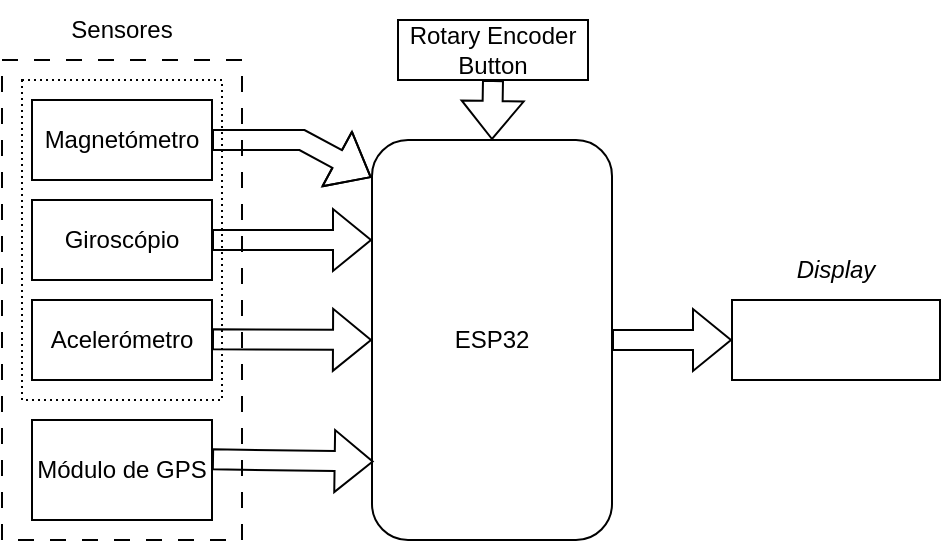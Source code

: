 <mxfile version="26.2.15">
  <diagram name="Page-1" id="Vd23wYIWmEqokm95YpLM">
    <mxGraphModel dx="496" dy="298" grid="1" gridSize="10" guides="1" tooltips="1" connect="1" arrows="1" fold="1" page="1" pageScale="1" pageWidth="850" pageHeight="1100" math="0" shadow="0">
      <root>
        <mxCell id="0" />
        <mxCell id="1" parent="0" />
        <mxCell id="Uqgpwn_h8RV4KF5fTbjr-1" value="ESP32" style="rounded=1;whiteSpace=wrap;html=1;" parent="1" vertex="1">
          <mxGeometry x="365" y="130" width="120" height="200" as="geometry" />
        </mxCell>
        <mxCell id="Uqgpwn_h8RV4KF5fTbjr-3" style="edgeStyle=orthogonalEdgeStyle;rounded=0;orthogonalLoop=1;jettySize=auto;html=1;exitX=1;exitY=0.5;exitDx=0;exitDy=0;" parent="1" source="Uqgpwn_h8RV4KF5fTbjr-2" edge="1">
          <mxGeometry relative="1" as="geometry">
            <mxPoint x="280.143" y="230.143" as="targetPoint" />
          </mxGeometry>
        </mxCell>
        <mxCell id="Uqgpwn_h8RV4KF5fTbjr-2" value="" style="rounded=0;whiteSpace=wrap;html=1;dashed=1;dashPattern=8 8;" parent="1" vertex="1">
          <mxGeometry x="180" y="90" width="120" height="240" as="geometry" />
        </mxCell>
        <mxCell id="OuFlo3TTmTueBRatFaqI-6" value="" style="rounded=0;whiteSpace=wrap;html=1;dashed=1;dashPattern=1 2;" parent="1" vertex="1">
          <mxGeometry x="190" y="100" width="100" height="160" as="geometry" />
        </mxCell>
        <mxCell id="Uqgpwn_h8RV4KF5fTbjr-5" value="" style="rounded=0;whiteSpace=wrap;html=1;align=left;glass=0;shadow=0;" parent="1" vertex="1">
          <mxGeometry x="545" y="210" width="104" height="40" as="geometry" />
        </mxCell>
        <mxCell id="Uqgpwn_h8RV4KF5fTbjr-6" value="" style="shape=flexArrow;endArrow=classic;html=1;rounded=0;exitX=1;exitY=0.5;exitDx=0;exitDy=0;entryX=0;entryY=0.5;entryDx=0;entryDy=0;" parent="1" source="Uqgpwn_h8RV4KF5fTbjr-1" edge="1" target="Uqgpwn_h8RV4KF5fTbjr-5">
          <mxGeometry width="50" height="50" relative="1" as="geometry">
            <mxPoint x="490" y="229.71" as="sourcePoint" />
            <mxPoint x="540" y="230" as="targetPoint" />
          </mxGeometry>
        </mxCell>
        <mxCell id="Uqgpwn_h8RV4KF5fTbjr-7" value="Giroscópio" style="rounded=0;whiteSpace=wrap;html=1;" parent="1" vertex="1">
          <mxGeometry x="195" y="160" width="90" height="40" as="geometry" />
        </mxCell>
        <mxCell id="Uqgpwn_h8RV4KF5fTbjr-8" value="Acelerómetro" style="rounded=0;whiteSpace=wrap;html=1;" parent="1" vertex="1">
          <mxGeometry x="195" y="210" width="90" height="40" as="geometry" />
        </mxCell>
        <mxCell id="Uqgpwn_h8RV4KF5fTbjr-9" value="Módulo de GPS" style="rounded=0;whiteSpace=wrap;html=1;" parent="1" vertex="1">
          <mxGeometry x="195" y="270" width="90" height="50" as="geometry" />
        </mxCell>
        <mxCell id="Uqgpwn_h8RV4KF5fTbjr-10" value="" style="shape=flexArrow;endArrow=classic;html=1;rounded=0;entryX=0;entryY=0.25;entryDx=0;entryDy=0;" parent="1" source="Uqgpwn_h8RV4KF5fTbjr-7" edge="1" target="Uqgpwn_h8RV4KF5fTbjr-1">
          <mxGeometry width="50" height="50" relative="1" as="geometry">
            <mxPoint x="310" y="169.66" as="sourcePoint" />
            <mxPoint x="360" y="180" as="targetPoint" />
          </mxGeometry>
        </mxCell>
        <mxCell id="Uqgpwn_h8RV4KF5fTbjr-11" value="" style="shape=flexArrow;endArrow=classic;html=1;rounded=0;entryX=0;entryY=0.5;entryDx=0;entryDy=0;" parent="1" edge="1" target="Uqgpwn_h8RV4KF5fTbjr-1">
          <mxGeometry width="50" height="50" relative="1" as="geometry">
            <mxPoint x="285" y="229.66" as="sourcePoint" />
            <mxPoint x="360" y="230" as="targetPoint" />
          </mxGeometry>
        </mxCell>
        <mxCell id="Uqgpwn_h8RV4KF5fTbjr-12" value="" style="shape=flexArrow;endArrow=classic;html=1;rounded=0;entryX=0.007;entryY=0.804;entryDx=0;entryDy=0;entryPerimeter=0;" parent="1" edge="1" target="Uqgpwn_h8RV4KF5fTbjr-1">
          <mxGeometry width="50" height="50" relative="1" as="geometry">
            <mxPoint x="285" y="289.66" as="sourcePoint" />
            <mxPoint x="360" y="290" as="targetPoint" />
          </mxGeometry>
        </mxCell>
        <mxCell id="Uqgpwn_h8RV4KF5fTbjr-13" value="Sensores" style="text;html=1;align=center;verticalAlign=middle;whiteSpace=wrap;rounded=0;" parent="1" vertex="1">
          <mxGeometry x="210" y="60" width="60" height="30" as="geometry" />
        </mxCell>
        <mxCell id="Uqgpwn_h8RV4KF5fTbjr-14" value="Display" style="text;html=1;align=center;verticalAlign=middle;whiteSpace=wrap;rounded=0;fontStyle=2" parent="1" vertex="1">
          <mxGeometry x="560" y="180" width="74" height="30" as="geometry" />
        </mxCell>
        <mxCell id="OuFlo3TTmTueBRatFaqI-4" value="Rotary Encoder Button" style="rounded=0;whiteSpace=wrap;html=1;" parent="1" vertex="1">
          <mxGeometry x="378" y="70" width="95" height="30" as="geometry" />
        </mxCell>
        <mxCell id="OuFlo3TTmTueBRatFaqI-5" value="" style="shape=flexArrow;endArrow=classic;html=1;rounded=0;exitX=0.5;exitY=1;exitDx=0;exitDy=0;entryX=0.5;entryY=0;entryDx=0;entryDy=0;" parent="1" source="OuFlo3TTmTueBRatFaqI-4" target="Uqgpwn_h8RV4KF5fTbjr-1" edge="1">
          <mxGeometry width="50" height="50" relative="1" as="geometry">
            <mxPoint x="390" y="210" as="sourcePoint" />
            <mxPoint x="440" y="160" as="targetPoint" />
          </mxGeometry>
        </mxCell>
        <mxCell id="OuFlo3TTmTueBRatFaqI-8" value="Magnetómetro" style="rounded=0;whiteSpace=wrap;html=1;" parent="1" vertex="1">
          <mxGeometry x="195" y="110" width="90" height="40" as="geometry" />
        </mxCell>
        <mxCell id="s_tLh_63NTGNfMkEV-8G-1" value="" style="shape=flexArrow;endArrow=classic;html=1;rounded=0;exitX=1;exitY=0.5;exitDx=0;exitDy=0;entryX=-0.002;entryY=0.094;entryDx=0;entryDy=0;entryPerimeter=0;" edge="1" parent="1" source="OuFlo3TTmTueBRatFaqI-8" target="Uqgpwn_h8RV4KF5fTbjr-1">
          <mxGeometry width="50" height="50" relative="1" as="geometry">
            <mxPoint x="400" y="150" as="sourcePoint" />
            <mxPoint x="450" y="100" as="targetPoint" />
            <Array as="points">
              <mxPoint x="330" y="130" />
            </Array>
          </mxGeometry>
        </mxCell>
      </root>
    </mxGraphModel>
  </diagram>
</mxfile>
